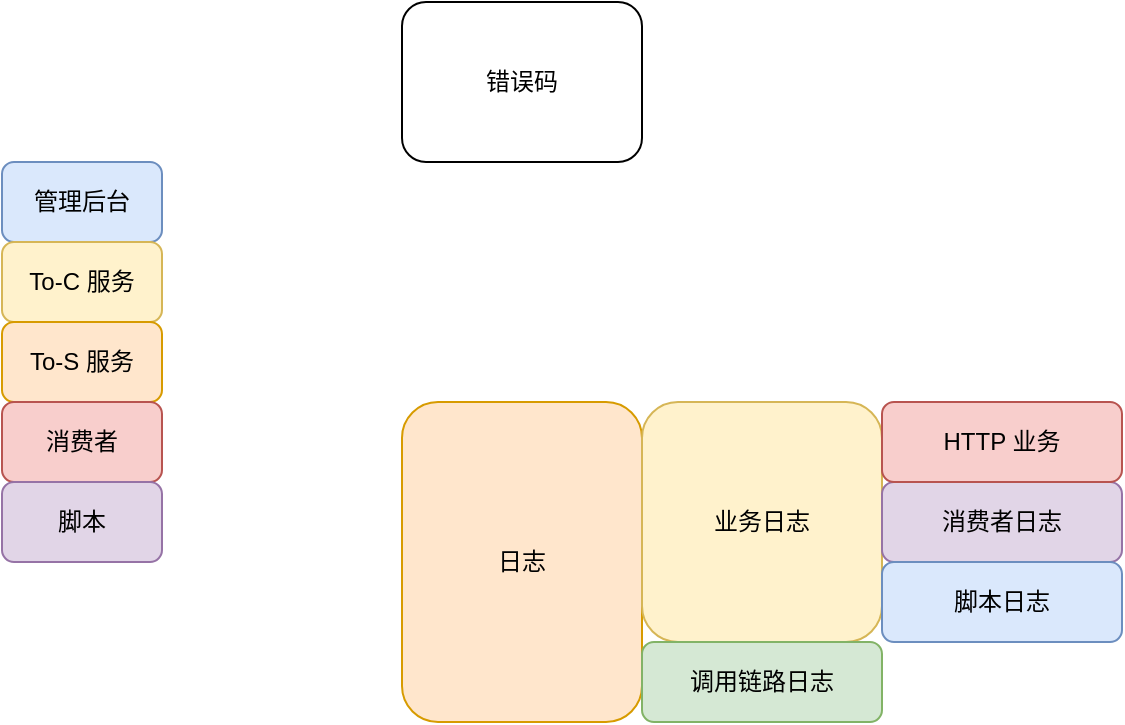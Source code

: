 <mxfile version="25.0.3">
  <diagram name="第 1 页" id="sqwh9HDvDgY0L5kGwlWT">
    <mxGraphModel dx="1001" dy="586" grid="1" gridSize="10" guides="1" tooltips="1" connect="1" arrows="1" fold="1" page="1" pageScale="1" pageWidth="3200" pageHeight="2400" math="0" shadow="0">
      <root>
        <mxCell id="0" />
        <mxCell id="1" parent="0" />
        <mxCell id="KY9enkxKX4iUOgCPwHwl-3" value="管理后台" style="rounded=1;whiteSpace=wrap;html=1;fillColor=#dae8fc;strokeColor=#6c8ebf;" vertex="1" parent="1">
          <mxGeometry x="520" y="520" width="80" height="40" as="geometry" />
        </mxCell>
        <mxCell id="KY9enkxKX4iUOgCPwHwl-4" value="To-C 服务" style="rounded=1;whiteSpace=wrap;html=1;fillColor=#fff2cc;strokeColor=#d6b656;" vertex="1" parent="1">
          <mxGeometry x="520" y="560" width="80" height="40" as="geometry" />
        </mxCell>
        <mxCell id="KY9enkxKX4iUOgCPwHwl-5" value="To-S 服务" style="rounded=1;whiteSpace=wrap;html=1;fillColor=#ffe6cc;strokeColor=#d79b00;" vertex="1" parent="1">
          <mxGeometry x="520" y="600" width="80" height="40" as="geometry" />
        </mxCell>
        <mxCell id="KY9enkxKX4iUOgCPwHwl-6" value="消费者" style="rounded=1;whiteSpace=wrap;html=1;fillColor=#f8cecc;strokeColor=#b85450;" vertex="1" parent="1">
          <mxGeometry x="520" y="640" width="80" height="40" as="geometry" />
        </mxCell>
        <mxCell id="KY9enkxKX4iUOgCPwHwl-7" value="脚本" style="rounded=1;whiteSpace=wrap;html=1;fillColor=#e1d5e7;strokeColor=#9673a6;" vertex="1" parent="1">
          <mxGeometry x="520" y="680" width="80" height="40" as="geometry" />
        </mxCell>
        <mxCell id="KY9enkxKX4iUOgCPwHwl-9" value="错误码" style="rounded=1;whiteSpace=wrap;html=1;" vertex="1" parent="1">
          <mxGeometry x="720" y="440" width="120" height="80" as="geometry" />
        </mxCell>
        <mxCell id="KY9enkxKX4iUOgCPwHwl-11" value="日志" style="rounded=1;whiteSpace=wrap;html=1;fillColor=#ffe6cc;strokeColor=#d79b00;" vertex="1" parent="1">
          <mxGeometry x="720" y="640" width="120" height="160" as="geometry" />
        </mxCell>
        <mxCell id="KY9enkxKX4iUOgCPwHwl-12" value="业务日志" style="rounded=1;whiteSpace=wrap;html=1;fillColor=#fff2cc;strokeColor=#d6b656;" vertex="1" parent="1">
          <mxGeometry x="840" y="640" width="120" height="120" as="geometry" />
        </mxCell>
        <mxCell id="KY9enkxKX4iUOgCPwHwl-13" value="调用链路日志" style="rounded=1;whiteSpace=wrap;html=1;fillColor=#d5e8d4;strokeColor=#82b366;" vertex="1" parent="1">
          <mxGeometry x="840" y="760" width="120" height="40" as="geometry" />
        </mxCell>
        <mxCell id="KY9enkxKX4iUOgCPwHwl-14" value="消费者日志" style="rounded=1;whiteSpace=wrap;html=1;fillColor=#e1d5e7;strokeColor=#9673a6;" vertex="1" parent="1">
          <mxGeometry x="960" y="680" width="120" height="40" as="geometry" />
        </mxCell>
        <mxCell id="KY9enkxKX4iUOgCPwHwl-15" value="脚本日志" style="rounded=1;whiteSpace=wrap;html=1;fillColor=#dae8fc;strokeColor=#6c8ebf;" vertex="1" parent="1">
          <mxGeometry x="960" y="720" width="120" height="40" as="geometry" />
        </mxCell>
        <mxCell id="KY9enkxKX4iUOgCPwHwl-16" value="HTTP 业务" style="rounded=1;whiteSpace=wrap;html=1;fillColor=#f8cecc;strokeColor=#b85450;" vertex="1" parent="1">
          <mxGeometry x="960" y="640" width="120" height="40" as="geometry" />
        </mxCell>
      </root>
    </mxGraphModel>
  </diagram>
</mxfile>
